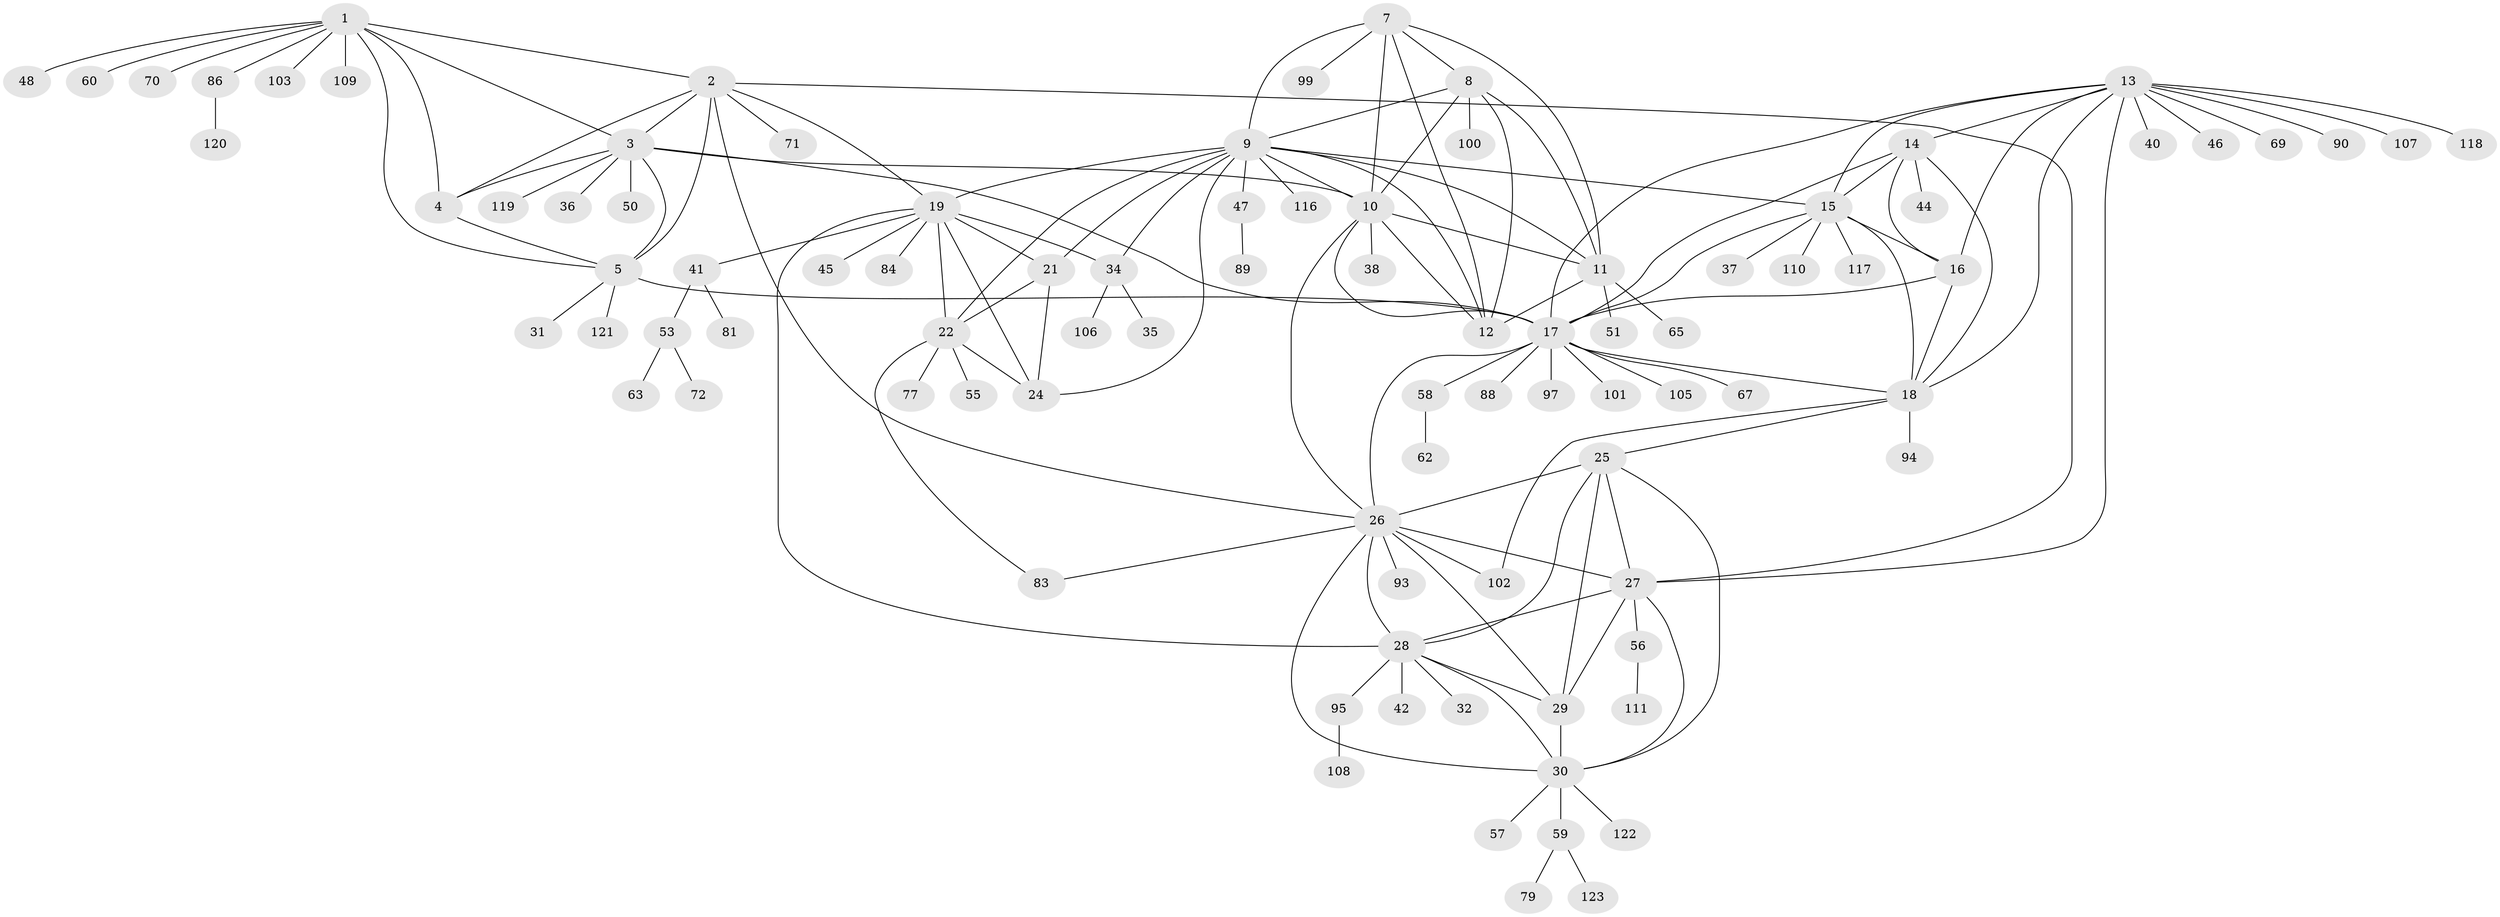 // original degree distribution, {12: 0.016260162601626018, 10: 0.016260162601626018, 8: 0.04065040650406504, 6: 0.04878048780487805, 7: 0.04878048780487805, 9: 0.04878048780487805, 13: 0.008130081300813009, 11: 0.008130081300813009, 5: 0.008130081300813009, 1: 0.5772357723577236, 4: 0.032520325203252036, 2: 0.13008130081300814, 3: 0.016260162601626018}
// Generated by graph-tools (version 1.1) at 2025/11/02/27/25 16:11:36]
// undirected, 92 vertices, 146 edges
graph export_dot {
graph [start="1"]
  node [color=gray90,style=filled];
  1 [super="+114"];
  2 [super="+49"];
  3 [super="+6"];
  4 [super="+73"];
  5 [super="+113"];
  7 [super="+112"];
  8 [super="+54"];
  9 [super="+20"];
  10;
  11 [super="+66"];
  12 [super="+92"];
  13 [super="+43"];
  14 [super="+64"];
  15 [super="+104"];
  16 [super="+96"];
  17 [super="+52"];
  18 [super="+76"];
  19 [super="+23"];
  21 [super="+80"];
  22 [super="+82"];
  24 [super="+75"];
  25 [super="+33"];
  26 [super="+68"];
  27 [super="+91"];
  28 [super="+115"];
  29;
  30 [super="+39"];
  31;
  32;
  34 [super="+98"];
  35;
  36;
  37;
  38 [super="+74"];
  40;
  41;
  42;
  44;
  45;
  46;
  47;
  48;
  50;
  51;
  53 [super="+61"];
  55;
  56;
  57;
  58;
  59 [super="+78"];
  60;
  62 [super="+87"];
  63;
  65;
  67;
  69;
  70;
  71;
  72;
  77;
  79 [super="+85"];
  81;
  83;
  84;
  86;
  88;
  89;
  90;
  93;
  94;
  95;
  97;
  99;
  100;
  101;
  102;
  103;
  105;
  106;
  107;
  108;
  109;
  110;
  111;
  116;
  117;
  118;
  119;
  120;
  121;
  122;
  123;
  1 -- 2;
  1 -- 3 [weight=2];
  1 -- 4;
  1 -- 5;
  1 -- 48;
  1 -- 60;
  1 -- 70;
  1 -- 86;
  1 -- 103;
  1 -- 109;
  2 -- 3 [weight=2];
  2 -- 4;
  2 -- 5;
  2 -- 19;
  2 -- 27;
  2 -- 71;
  2 -- 26;
  3 -- 4 [weight=2];
  3 -- 5 [weight=2];
  3 -- 36;
  3 -- 50;
  3 -- 119;
  3 -- 17;
  3 -- 10;
  4 -- 5;
  5 -- 31;
  5 -- 17;
  5 -- 121;
  7 -- 8;
  7 -- 9;
  7 -- 10;
  7 -- 11;
  7 -- 12;
  7 -- 99;
  8 -- 9;
  8 -- 10;
  8 -- 11;
  8 -- 12;
  8 -- 100;
  9 -- 10;
  9 -- 11;
  9 -- 12;
  9 -- 34;
  9 -- 47;
  9 -- 116;
  9 -- 19 [weight=2];
  9 -- 21;
  9 -- 22;
  9 -- 24;
  9 -- 15;
  10 -- 11;
  10 -- 12;
  10 -- 17;
  10 -- 26;
  10 -- 38;
  11 -- 12;
  11 -- 51;
  11 -- 65;
  13 -- 14;
  13 -- 15;
  13 -- 16;
  13 -- 17;
  13 -- 18;
  13 -- 40;
  13 -- 46;
  13 -- 69;
  13 -- 90;
  13 -- 107;
  13 -- 118;
  13 -- 27;
  14 -- 15;
  14 -- 16;
  14 -- 17;
  14 -- 18;
  14 -- 44;
  15 -- 16;
  15 -- 17;
  15 -- 18;
  15 -- 37;
  15 -- 110;
  15 -- 117;
  16 -- 17;
  16 -- 18;
  17 -- 18;
  17 -- 58;
  17 -- 67;
  17 -- 97;
  17 -- 101;
  17 -- 105;
  17 -- 88;
  17 -- 26;
  18 -- 25;
  18 -- 94;
  18 -- 102;
  19 -- 21 [weight=2];
  19 -- 22 [weight=2];
  19 -- 24 [weight=2];
  19 -- 84;
  19 -- 34;
  19 -- 41;
  19 -- 45;
  19 -- 28;
  21 -- 22;
  21 -- 24;
  22 -- 24;
  22 -- 55;
  22 -- 77;
  22 -- 83;
  25 -- 26;
  25 -- 27;
  25 -- 28;
  25 -- 29;
  25 -- 30;
  26 -- 27;
  26 -- 28;
  26 -- 29;
  26 -- 30;
  26 -- 83;
  26 -- 93;
  26 -- 102;
  27 -- 28;
  27 -- 29;
  27 -- 30;
  27 -- 56;
  28 -- 29;
  28 -- 30;
  28 -- 32;
  28 -- 42;
  28 -- 95;
  29 -- 30;
  30 -- 57;
  30 -- 59;
  30 -- 122;
  34 -- 35;
  34 -- 106;
  41 -- 53;
  41 -- 81;
  47 -- 89;
  53 -- 63;
  53 -- 72;
  56 -- 111;
  58 -- 62;
  59 -- 79;
  59 -- 123;
  86 -- 120;
  95 -- 108;
}
